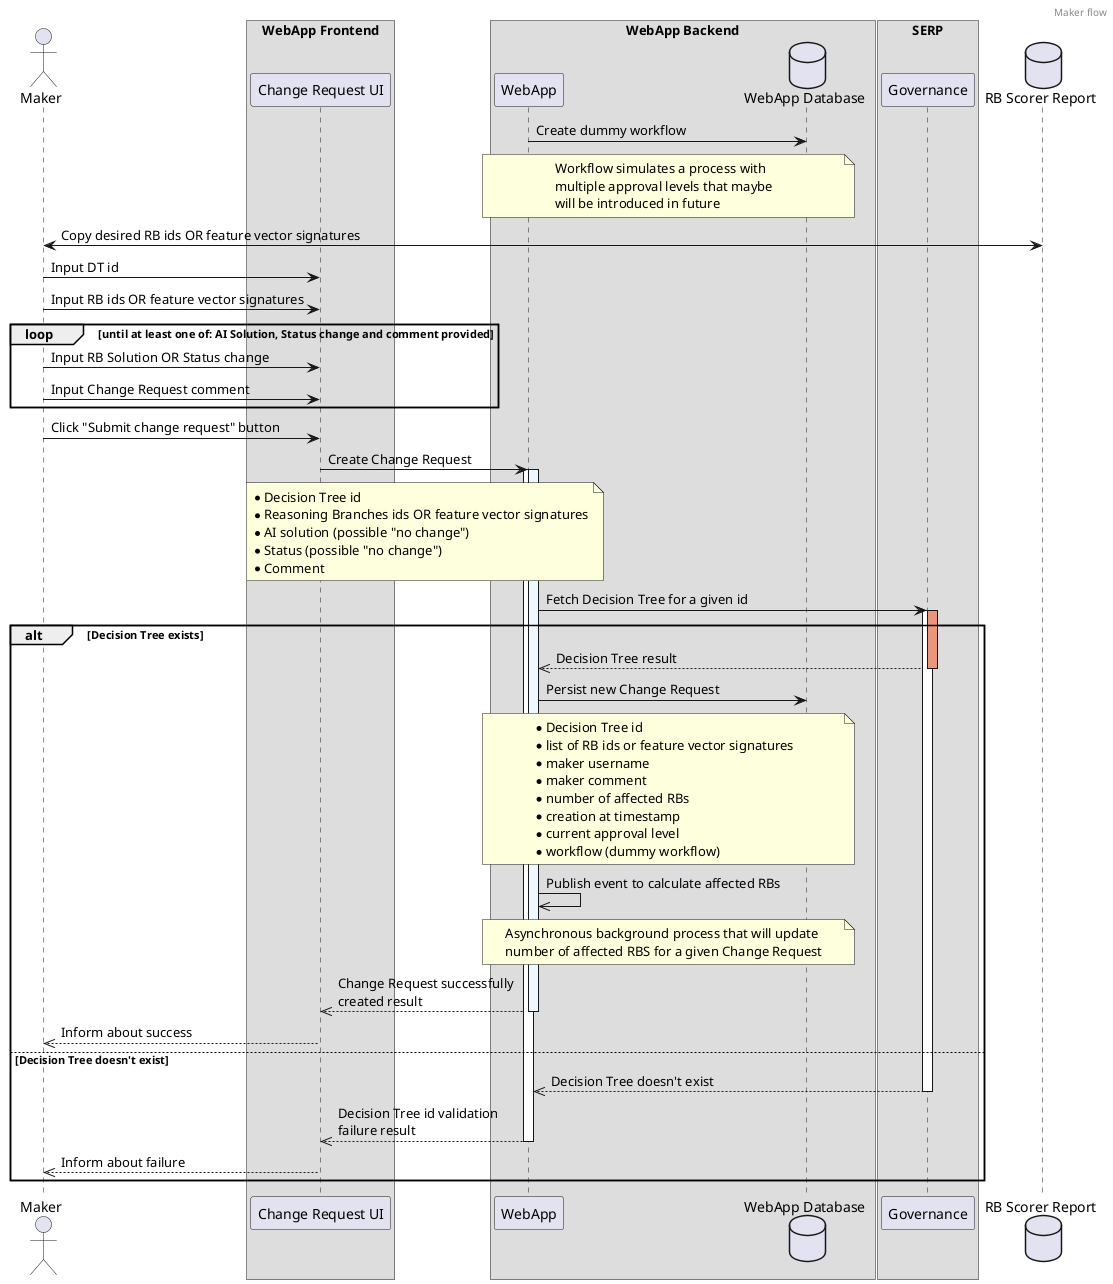 @startuml
header Maker flow

actor Maker order 10

box "WebApp Frontend"
    participant Frontend as "Change Request UI" order 20
end box

box "WebApp Backend"
    participant Backend as "WebApp" order 30
    database WebAppDB as "WebApp Database" order 40
end box

box "SERP"
    participant Governance order 50
end box

database RBScorerReport as "RB Scorer Report" order 60

Backend -> WebAppDB: Create dummy workflow
note over Backend, WebAppDB
    Workflow simulates a process with
    multiple approval levels that maybe
    will be introduced in future
end note

Maker <-> RBScorerReport : Copy desired RB ids OR feature vector signatures
Maker -> Frontend : Input DT id
Maker -> Frontend : Input RB ids OR feature vector signatures

loop until at least one of: AI Solution, Status change and comment provided
   Maker -> Frontend : Input RB Solution OR Status change
   Maker -> Frontend : Input Change Request comment
end

Maker -> Frontend: Click "Submit change request" button

Frontend -> Backend: Create Change Request
note over Frontend, Backend
    * Decision Tree id
    * Reasoning Branches ids OR feature vector signatures
    * AI solution (possible "no change")
    * Status (possible "no change")
    * Comment
end note

activate Backend
activate Backend #AliceBlue

Backend -> Governance : Fetch Decision Tree for a given id

activate Governance
activate Governance #DarkSalmon

alt Decision Tree exists

    Governance -->> Backend: Decision Tree result
    deactivate Governance

    Backend -> WebAppDB : Persist new Change Request
    note over Backend, WebAppDB
        * Decision Tree id
        * list of RB ids or feature vector signatures
        * maker username
        * maker comment
        * number of affected RBs
        * creation at timestamp
        * current approval level
        * workflow (dummy workflow)
    end note

    Backend ->> Backend : Publish event to calculate affected RBs
    note over Backend, WebAppDB
        Asynchronous background process that will update
        number of affected RBS for a given Change Request
    end note

    Backend -->> Frontend: Change Request successfully \ncreated result
    deactivate Backend

    Frontend -->> Maker : Inform about success

else Decision Tree doesn't exist
    Governance -->> Backend : Decision Tree doesn't exist
    deactivate Governance

    Backend -->> Frontend: Decision Tree id validation \nfailure result
    deactivate Backend

    Frontend -->> Maker : Inform about failure
end

@enduml
